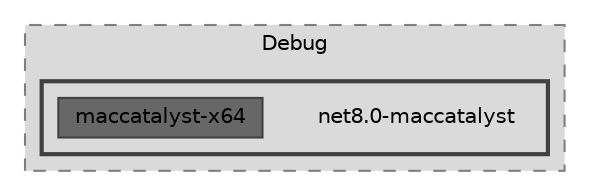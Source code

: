 digraph "obj/Debug/net8.0-maccatalyst"
{
 // LATEX_PDF_SIZE
  bgcolor="transparent";
  edge [fontname=Helvetica,fontsize=10,labelfontname=Helvetica,labelfontsize=10];
  node [fontname=Helvetica,fontsize=10,shape=box,height=0.2,width=0.4];
  compound=true
  subgraph clusterdir_a71c3b2ad23b9ff58220dd012d201987 {
    graph [ bgcolor="#dadada", pencolor="grey50", label="Debug", fontname=Helvetica,fontsize=10 style="filled,dashed", URL="dir_a71c3b2ad23b9ff58220dd012d201987.html",tooltip=""]
  subgraph clusterdir_bbf9e3e06613177d6ca253c12217fefb {
    graph [ bgcolor="#dadada", pencolor="grey25", label="", fontname=Helvetica,fontsize=10 style="filled,bold", URL="dir_bbf9e3e06613177d6ca253c12217fefb.html",tooltip=""]
    dir_bbf9e3e06613177d6ca253c12217fefb [shape=plaintext, label="net8.0-maccatalyst"];
  dir_fd9c114c50a42df9db434ffb8ea7b1f6 [label="maccatalyst-x64", fillcolor="#676767", color="grey25", style="filled", URL="dir_fd9c114c50a42df9db434ffb8ea7b1f6.html",tooltip=""];
  }
  }
}
